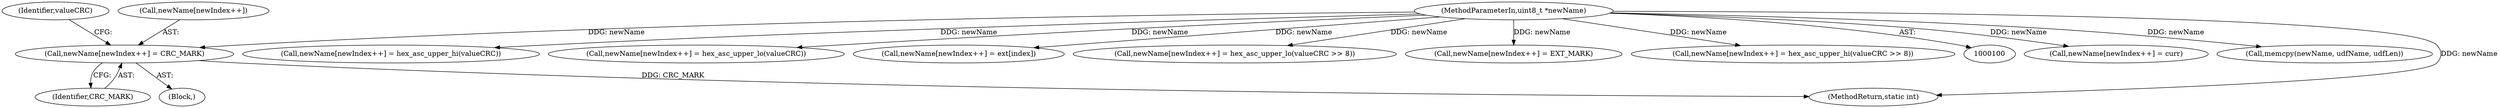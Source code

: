 digraph "0_linux_0e5cc9a40ada6046e6bc3bdfcd0c0d7e4b706b14_4@array" {
"1000384" [label="(Call,newName[newIndex++] = CRC_MARK)"];
"1000101" [label="(MethodParameterIn,uint8_t *newName)"];
"1000254" [label="(Call,newName[newIndex++] = curr)"];
"1000157" [label="(Call,memcpy(newName, udfName, udfLen))"];
"1000414" [label="(Call,newName[newIndex++] = hex_asc_upper_hi(valueCRC))"];
"1000456" [label="(MethodReturn,static int)"];
"1000421" [label="(Call,newName[newIndex++] = hex_asc_upper_lo(valueCRC))"];
"1000446" [label="(Call,newName[newIndex++] = ext[index])"];
"1000405" [label="(Call,newName[newIndex++] = hex_asc_upper_lo(valueCRC >> 8))"];
"1000431" [label="(Call,newName[newIndex++] = EXT_MARK)"];
"1000389" [label="(Identifier,CRC_MARK)"];
"1000101" [label="(MethodParameterIn,uint8_t *newName)"];
"1000384" [label="(Call,newName[newIndex++] = CRC_MARK)"];
"1000391" [label="(Identifier,valueCRC)"];
"1000396" [label="(Call,newName[newIndex++] = hex_asc_upper_hi(valueCRC >> 8))"];
"1000385" [label="(Call,newName[newIndex++])"];
"1000266" [label="(Block,)"];
"1000384" -> "1000266"  [label="AST: "];
"1000384" -> "1000389"  [label="CFG: "];
"1000385" -> "1000384"  [label="AST: "];
"1000389" -> "1000384"  [label="AST: "];
"1000391" -> "1000384"  [label="CFG: "];
"1000384" -> "1000456"  [label="DDG: CRC_MARK"];
"1000101" -> "1000384"  [label="DDG: newName"];
"1000101" -> "1000100"  [label="AST: "];
"1000101" -> "1000456"  [label="DDG: newName"];
"1000101" -> "1000157"  [label="DDG: newName"];
"1000101" -> "1000254"  [label="DDG: newName"];
"1000101" -> "1000396"  [label="DDG: newName"];
"1000101" -> "1000405"  [label="DDG: newName"];
"1000101" -> "1000414"  [label="DDG: newName"];
"1000101" -> "1000421"  [label="DDG: newName"];
"1000101" -> "1000431"  [label="DDG: newName"];
"1000101" -> "1000446"  [label="DDG: newName"];
}

